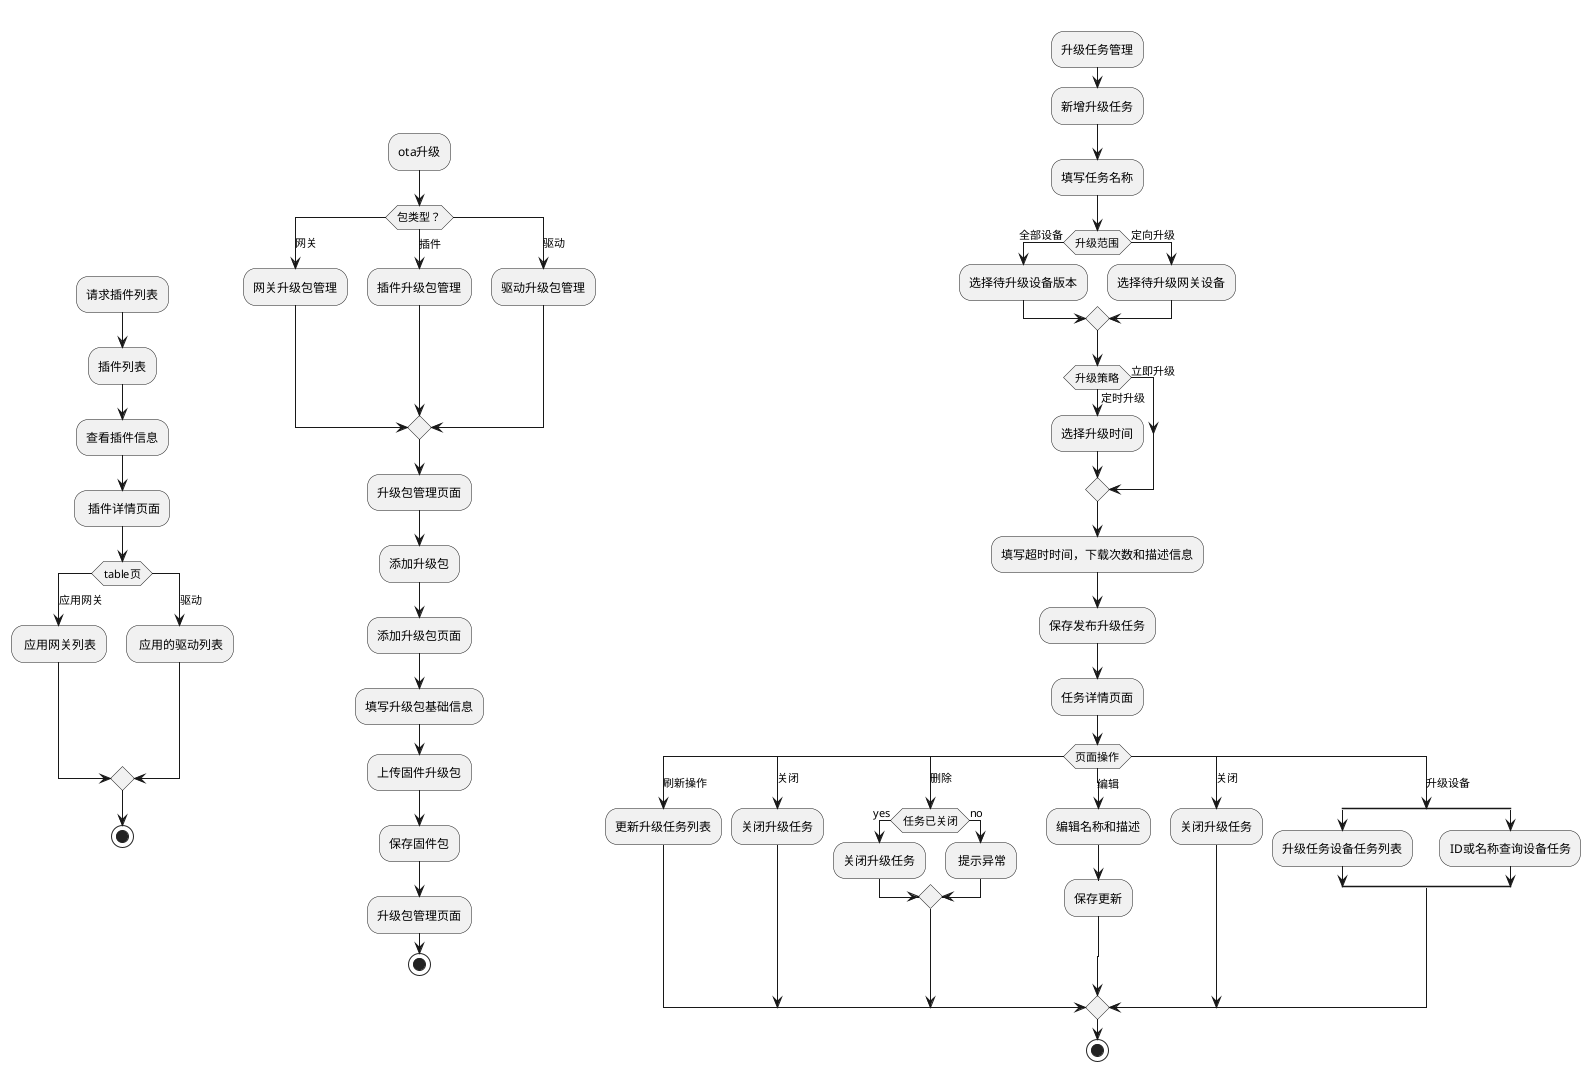 @startuml
'https://plantuml.com/activity-diagram-beta

split
    -[hidden]->
:请求插件列表;
:插件列表;
:查看插件信息;
: 插件详情页面;
switch (table页)
      case(应用网关)
      : 应用网关列表;
      case(驱动)
      : 应用的驱动列表;
endswitch

stop
split again
  -[hidden]->
  :ota升级;
  switch (包类型？)
  case(网关)
  :网关升级包管理;
  case(插件)
  :插件升级包管理;
  case(驱动)
  :驱动升级包管理;
  endswitch
  :升级包管理页面;
  :添加升级包;
  :添加升级包页面;
  :填写升级包基础信息;
  :上传固件升级包;
  :保存固件包;
  :升级包管理页面;
stop
split again
    -[hidden]->
  :升级任务管理;
  :新增升级任务;
  :填写任务名称;
  if(升级范围) then (全部设备)
    :选择待升级设备版本;
  else (定向升级)
    :选择待升级网关设备;
  endif
  if(升级策略) then (定时升级)
   :选择升级时间;
  else (立即升级)
  endif
   :填写超时时间，下载次数和描述信息;
   :保存发布升级任务;
   :任务详情页面;
   switch (页面操作)
   case (刷新操作)
    :更新升级任务列表;
   case (关闭)
    :关闭升级任务;
   case (删除)
   if (任务已关闭) then (yes)
    :关闭升级任务;
   else (no)
    : 提示异常;
   endif
   case (编辑)
    :编辑名称和描述;
    :保存更新;
   case (关闭)
    :关闭升级任务;
   case (升级设备)
   split
   :升级任务设备任务列表;
   split again
    :ID或名称查询设备任务;
   end split
   endswitch

stop

@enduml
